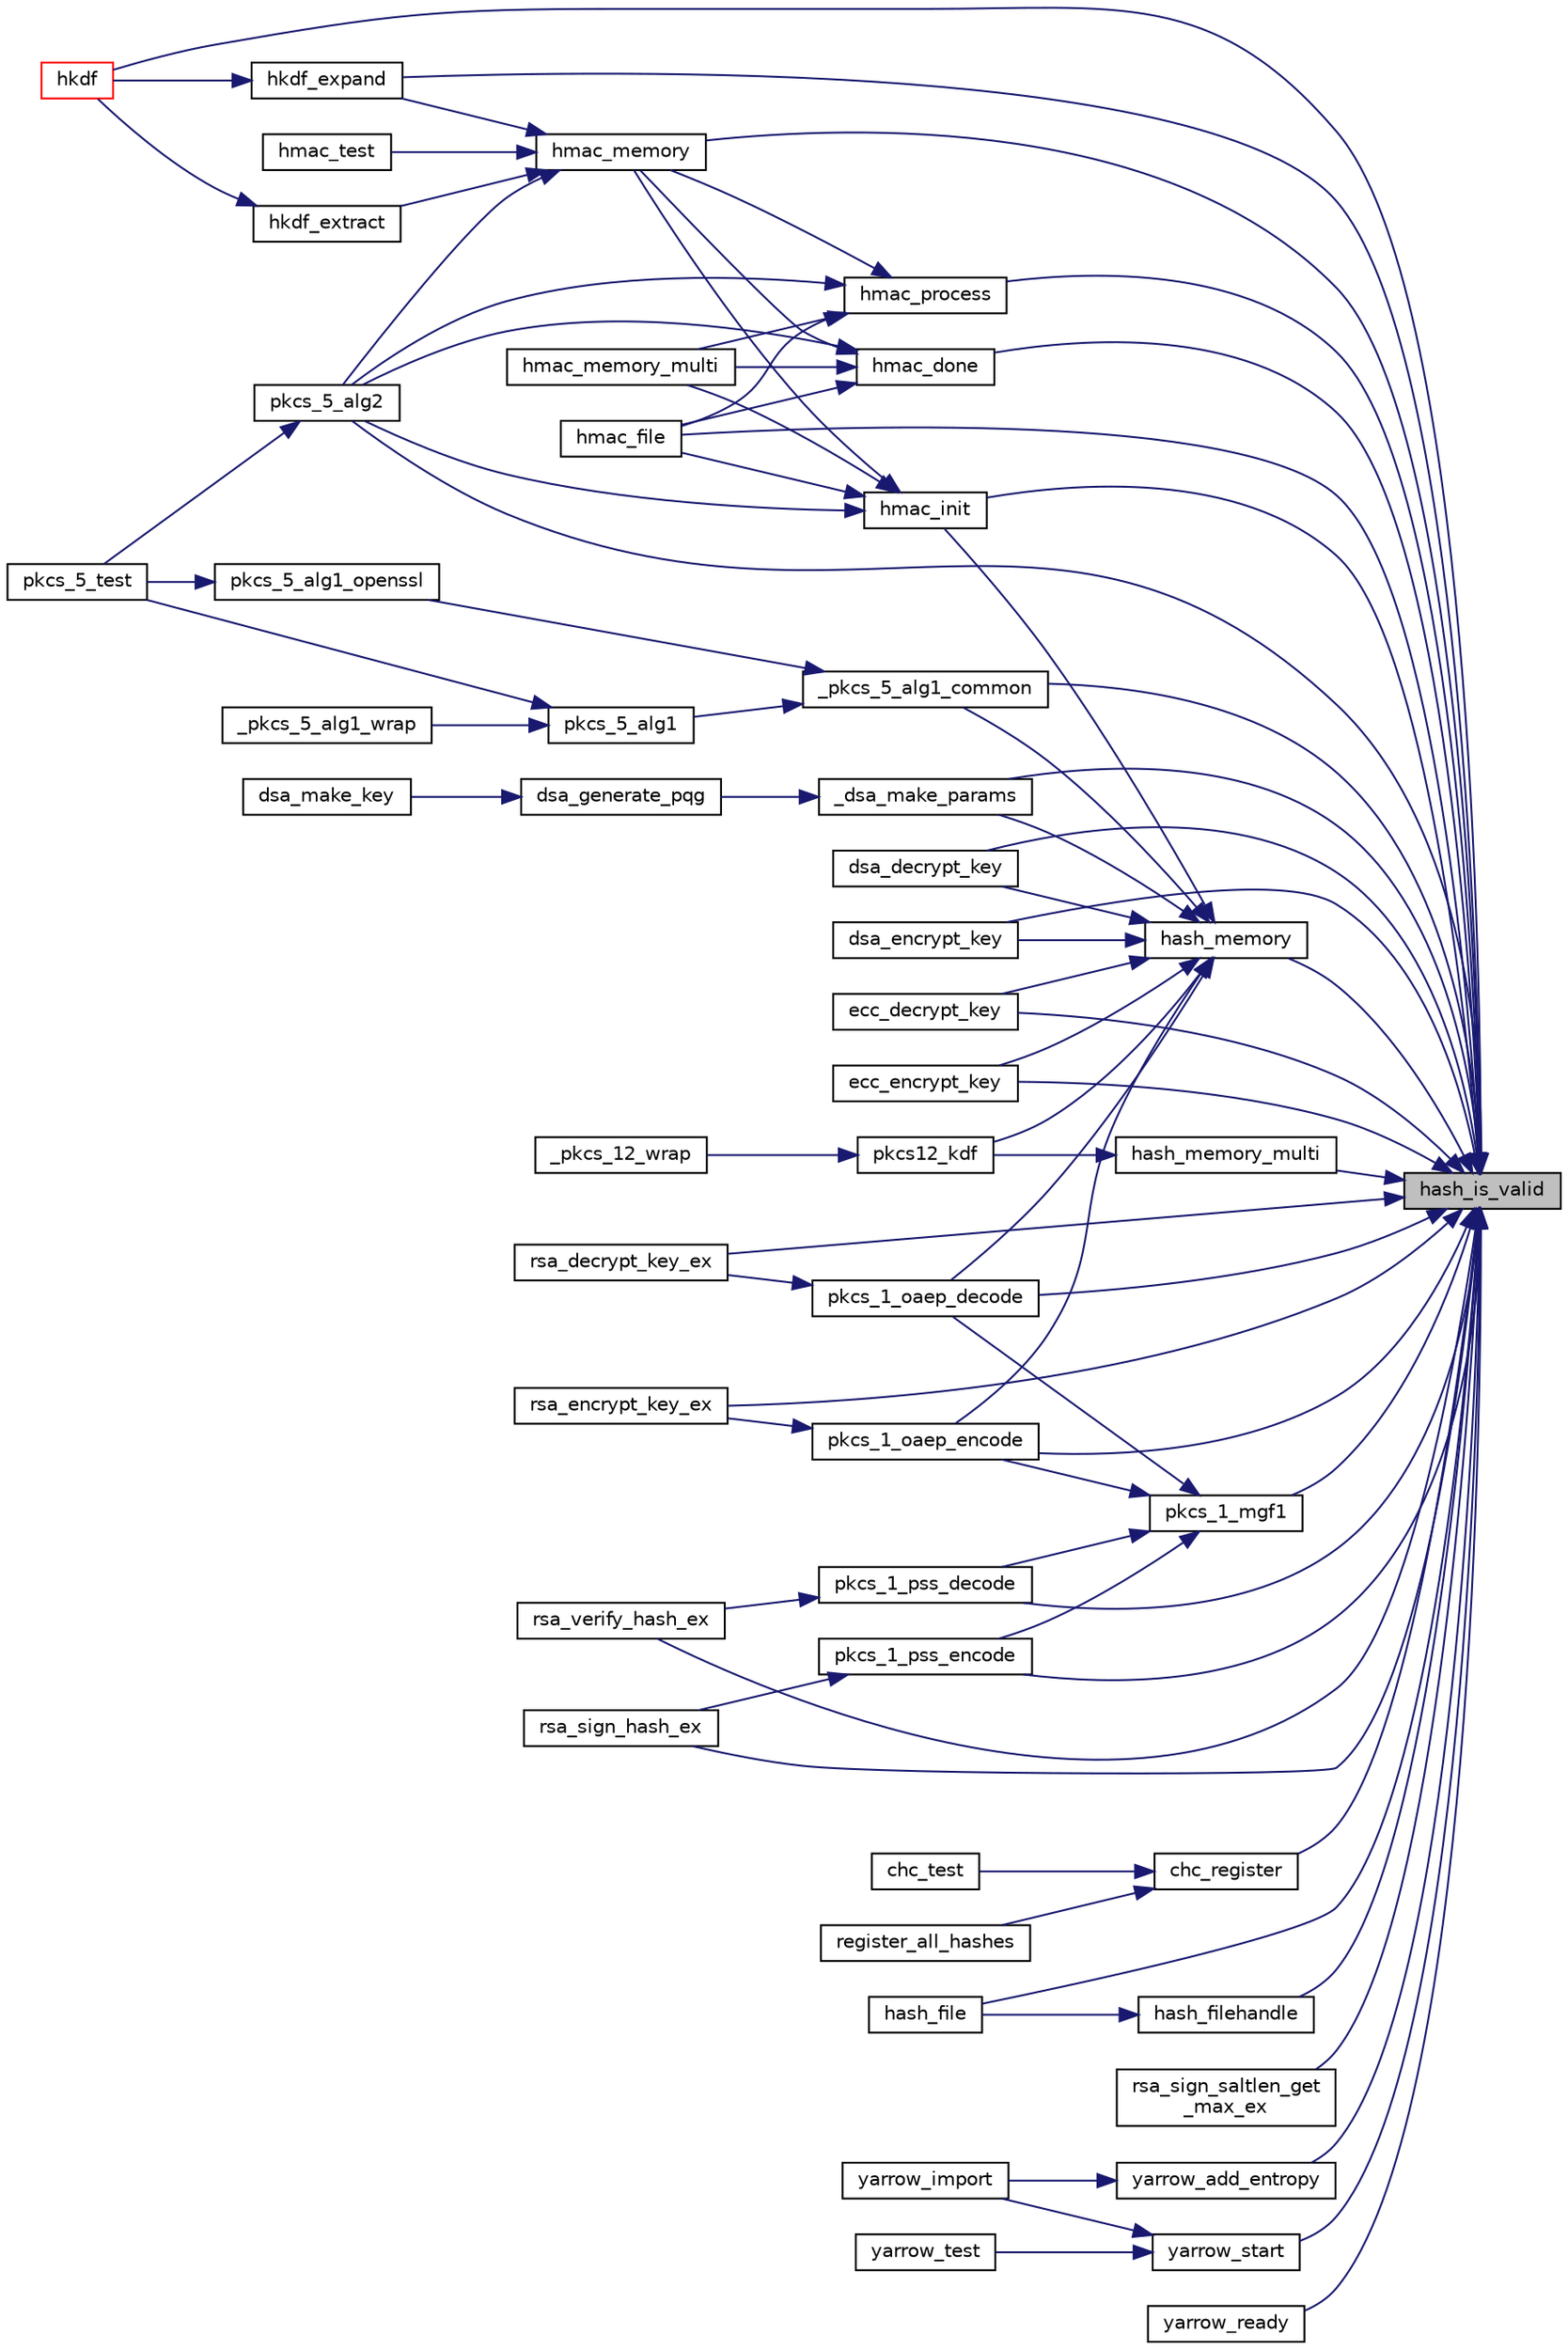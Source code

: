 digraph "hash_is_valid"
{
 // LATEX_PDF_SIZE
  edge [fontname="Helvetica",fontsize="10",labelfontname="Helvetica",labelfontsize="10"];
  node [fontname="Helvetica",fontsize="10",shape=record];
  rankdir="RL";
  Node44 [label="hash_is_valid",height=0.2,width=0.4,color="black", fillcolor="grey75", style="filled", fontcolor="black",tooltip=" "];
  Node44 -> Node45 [dir="back",color="midnightblue",fontsize="10",style="solid"];
  Node45 [label="_dsa_make_params",height=0.2,width=0.4,color="black", fillcolor="white", style="filled",URL="$dsa__generate__pqg_8c.html#ad38793673d78a4d45177d5b839e1e16b",tooltip="Create DSA parameters (INTERNAL ONLY, not part of public API)"];
  Node45 -> Node46 [dir="back",color="midnightblue",fontsize="10",style="solid"];
  Node46 [label="dsa_generate_pqg",height=0.2,width=0.4,color="black", fillcolor="white", style="filled",URL="$dsa__generate__pqg_8c.html#aa25c2f74420daea058431d3ad4b2340d",tooltip="Generate DSA parameters p, q & g."];
  Node46 -> Node47 [dir="back",color="midnightblue",fontsize="10",style="solid"];
  Node47 [label="dsa_make_key",height=0.2,width=0.4,color="black", fillcolor="white", style="filled",URL="$dsa__make__key_8c.html#a9b48ea999f1e23e839ae5b62aab985c6",tooltip="Old-style creation of a DSA key."];
  Node44 -> Node48 [dir="back",color="midnightblue",fontsize="10",style="solid"];
  Node48 [label="_pkcs_5_alg1_common",height=0.2,width=0.4,color="black", fillcolor="white", style="filled",URL="$pkcs__5__1_8c.html#aa4612634ecf7147a57dfe724150e059a",tooltip="Execute PKCS #5 v1 in strict or OpenSSL EVP_BytesToKey()-compat mode."];
  Node48 -> Node49 [dir="back",color="midnightblue",fontsize="10",style="solid"];
  Node49 [label="pkcs_5_alg1",height=0.2,width=0.4,color="black", fillcolor="white", style="filled",URL="$pkcs__5__1_8c.html#ad4834c485adb4fc776af355582a96cb6",tooltip="Execute PKCS #5 v1 - Strict mode (no OpenSSL-compatible extension)"];
  Node49 -> Node50 [dir="back",color="midnightblue",fontsize="10",style="solid"];
  Node50 [label="_pkcs_5_alg1_wrap",height=0.2,width=0.4,color="black", fillcolor="white", style="filled",URL="$pbes1_8c.html#a24bb0a681a92f4c5c6b0b10b55bd825e",tooltip=" "];
  Node49 -> Node51 [dir="back",color="midnightblue",fontsize="10",style="solid"];
  Node51 [label="pkcs_5_test",height=0.2,width=0.4,color="black", fillcolor="white", style="filled",URL="$pkcs__5__test_8c.html#a1a78c0bca3595115dd9272c2026b607e",tooltip="PKCS #5 self-test."];
  Node48 -> Node52 [dir="back",color="midnightblue",fontsize="10",style="solid"];
  Node52 [label="pkcs_5_alg1_openssl",height=0.2,width=0.4,color="black", fillcolor="white", style="filled",URL="$pkcs__5__1_8c.html#ac6e1537b6861bbd16dff1469982277f1",tooltip="Execute PKCS #5 v1 - OpenSSL-extension-compatible mode."];
  Node52 -> Node51 [dir="back",color="midnightblue",fontsize="10",style="solid"];
  Node44 -> Node53 [dir="back",color="midnightblue",fontsize="10",style="solid"];
  Node53 [label="chc_register",height=0.2,width=0.4,color="black", fillcolor="white", style="filled",URL="$chc_8c.html#a3f5fb5f884cb2e504af6b4d56db93f85",tooltip="Initialize the CHC state with a given cipher."];
  Node53 -> Node54 [dir="back",color="midnightblue",fontsize="10",style="solid"];
  Node54 [label="chc_test",height=0.2,width=0.4,color="black", fillcolor="white", style="filled",URL="$chc_8c.html#a1467e832993ba079f27160687745fdcd",tooltip="Self-test the hash."];
  Node53 -> Node55 [dir="back",color="midnightblue",fontsize="10",style="solid"];
  Node55 [label="register_all_hashes",height=0.2,width=0.4,color="black", fillcolor="white", style="filled",URL="$crypt__register__all__hashes_8c.html#a646235ec81bef5215708a56a23e43874",tooltip=" "];
  Node44 -> Node56 [dir="back",color="midnightblue",fontsize="10",style="solid"];
  Node56 [label="dsa_decrypt_key",height=0.2,width=0.4,color="black", fillcolor="white", style="filled",URL="$dsa__decrypt__key_8c.html#a6f80d854fbdd56020ea641c4e4e47a4c",tooltip="Decrypt an DSA encrypted key."];
  Node44 -> Node57 [dir="back",color="midnightblue",fontsize="10",style="solid"];
  Node57 [label="dsa_encrypt_key",height=0.2,width=0.4,color="black", fillcolor="white", style="filled",URL="$dsa__encrypt__key_8c.html#ab65138d407e0660f6f2f7cb7e7dcb24b",tooltip="Encrypt a symmetric key with DSA."];
  Node44 -> Node58 [dir="back",color="midnightblue",fontsize="10",style="solid"];
  Node58 [label="ecc_decrypt_key",height=0.2,width=0.4,color="black", fillcolor="white", style="filled",URL="$ecc__decrypt__key_8c.html#adfbc21632ec24dad838fa0700154a57d",tooltip="Decrypt an ECC encrypted key."];
  Node44 -> Node59 [dir="back",color="midnightblue",fontsize="10",style="solid"];
  Node59 [label="ecc_encrypt_key",height=0.2,width=0.4,color="black", fillcolor="white", style="filled",URL="$ecc__encrypt__key_8c.html#a16164f1e295b1c88e6b81a9ece26cd70",tooltip="Encrypt a symmetric key with ECC."];
  Node44 -> Node60 [dir="back",color="midnightblue",fontsize="10",style="solid"];
  Node60 [label="hash_file",height=0.2,width=0.4,color="black", fillcolor="white", style="filled",URL="$tomcrypt__hash_8h.html#a6107c14266137a8f7834e4318d8d5002",tooltip=" "];
  Node44 -> Node61 [dir="back",color="midnightblue",fontsize="10",style="solid"];
  Node61 [label="hash_filehandle",height=0.2,width=0.4,color="black", fillcolor="white", style="filled",URL="$tomcrypt__hash_8h.html#a55d0344508460fbde2c17fe9ef2aa838",tooltip="Hash data from an open file handle."];
  Node61 -> Node60 [dir="back",color="midnightblue",fontsize="10",style="solid"];
  Node44 -> Node62 [dir="back",color="midnightblue",fontsize="10",style="solid"];
  Node62 [label="hash_memory",height=0.2,width=0.4,color="black", fillcolor="white", style="filled",URL="$tomcrypt__hash_8h.html#a8672bf28488595ef1519a6754498869c",tooltip="Hash a block of memory and store the digest."];
  Node62 -> Node63 [dir="back",color="midnightblue",fontsize="10",style="solid"];
  Node63 [label="hmac_init",height=0.2,width=0.4,color="black", fillcolor="white", style="filled",URL="$hmac__init_8c.html#a84fb451315a01f33d356ddd1ade0dca9",tooltip="Initialize an HMAC context."];
  Node63 -> Node64 [dir="back",color="midnightblue",fontsize="10",style="solid"];
  Node64 [label="hmac_file",height=0.2,width=0.4,color="black", fillcolor="white", style="filled",URL="$hmac__file_8c.html#a61c2b2aeca9a287224c20e7fceff11cd",tooltip="HMAC a file."];
  Node63 -> Node65 [dir="back",color="midnightblue",fontsize="10",style="solid"];
  Node65 [label="hmac_memory",height=0.2,width=0.4,color="black", fillcolor="white", style="filled",URL="$hmac__memory_8c.html#a6bf2dff4537e6332dec46266a9db7580",tooltip="HMAC a block of memory to produce the authentication tag."];
  Node65 -> Node66 [dir="back",color="midnightblue",fontsize="10",style="solid"];
  Node66 [label="hmac_test",height=0.2,width=0.4,color="black", fillcolor="white", style="filled",URL="$hmac__test_8c.html#af43c4e10ec1984cf428cf69cd3184e53",tooltip="HMAC self-test."];
  Node65 -> Node67 [dir="back",color="midnightblue",fontsize="10",style="solid"];
  Node67 [label="hkdf_extract",height=0.2,width=0.4,color="black", fillcolor="white", style="filled",URL="$hkdf_8c.html#a6af77e2823d3b6e691098963b07ea26a",tooltip=" "];
  Node67 -> Node68 [dir="back",color="midnightblue",fontsize="10",style="solid"];
  Node68 [label="hkdf",height=0.2,width=0.4,color="red", fillcolor="white", style="filled",URL="$hkdf_8c.html#ac79c8ae04bc15c69e9704277e38d22be",tooltip=" "];
  Node65 -> Node70 [dir="back",color="midnightblue",fontsize="10",style="solid"];
  Node70 [label="hkdf_expand",height=0.2,width=0.4,color="black", fillcolor="white", style="filled",URL="$hkdf_8c.html#a1fa3c2a1e44fc629a059ae5c61cc0197",tooltip=" "];
  Node70 -> Node68 [dir="back",color="midnightblue",fontsize="10",style="solid"];
  Node65 -> Node71 [dir="back",color="midnightblue",fontsize="10",style="solid"];
  Node71 [label="pkcs_5_alg2",height=0.2,width=0.4,color="black", fillcolor="white", style="filled",URL="$pkcs__5__2_8c.html#a738b05376774b9a5b311a59ec73966f0",tooltip="Execute PKCS #5 v2."];
  Node71 -> Node51 [dir="back",color="midnightblue",fontsize="10",style="solid"];
  Node63 -> Node72 [dir="back",color="midnightblue",fontsize="10",style="solid"];
  Node72 [label="hmac_memory_multi",height=0.2,width=0.4,color="black", fillcolor="white", style="filled",URL="$hmac__memory__multi_8c.html#a42b0c424c7e01653550dc7d9ac3bb4b9",tooltip="HMAC multiple blocks of memory to produce the authentication tag."];
  Node63 -> Node71 [dir="back",color="midnightblue",fontsize="10",style="solid"];
  Node62 -> Node73 [dir="back",color="midnightblue",fontsize="10",style="solid"];
  Node73 [label="pkcs12_kdf",height=0.2,width=0.4,color="black", fillcolor="white", style="filled",URL="$pkcs12__kdf_8c.html#a362c9fba9251fa6d35445f4ccae24fe8",tooltip=" "];
  Node73 -> Node74 [dir="back",color="midnightblue",fontsize="10",style="solid"];
  Node74 [label="_pkcs_12_wrap",height=0.2,width=0.4,color="black", fillcolor="white", style="filled",URL="$pbes1_8c.html#a5ef636c0a0791cbb9e9f179bbf82f157",tooltip=" "];
  Node62 -> Node48 [dir="back",color="midnightblue",fontsize="10",style="solid"];
  Node62 -> Node56 [dir="back",color="midnightblue",fontsize="10",style="solid"];
  Node62 -> Node57 [dir="back",color="midnightblue",fontsize="10",style="solid"];
  Node62 -> Node45 [dir="back",color="midnightblue",fontsize="10",style="solid"];
  Node62 -> Node58 [dir="back",color="midnightblue",fontsize="10",style="solid"];
  Node62 -> Node59 [dir="back",color="midnightblue",fontsize="10",style="solid"];
  Node62 -> Node75 [dir="back",color="midnightblue",fontsize="10",style="solid"];
  Node75 [label="pkcs_1_oaep_decode",height=0.2,width=0.4,color="black", fillcolor="white", style="filled",URL="$pkcs__1__oaep__decode_8c.html#ab51588072c388a0deb0e0a2086b226f7",tooltip="PKCS #1 v2.00 OAEP decode."];
  Node75 -> Node76 [dir="back",color="midnightblue",fontsize="10",style="solid"];
  Node76 [label="rsa_decrypt_key_ex",height=0.2,width=0.4,color="black", fillcolor="white", style="filled",URL="$rsa__decrypt__key_8c.html#a9d043dc2d91a5ca83f64a4210b03f5d1",tooltip="PKCS #1 decrypt then v1.5 or OAEP depad."];
  Node62 -> Node77 [dir="back",color="midnightblue",fontsize="10",style="solid"];
  Node77 [label="pkcs_1_oaep_encode",height=0.2,width=0.4,color="black", fillcolor="white", style="filled",URL="$pkcs__1__oaep__encode_8c.html#a503852f9d2f39632d8a09117c19afe8b",tooltip="PKCS #1 v2.00 OAEP encode."];
  Node77 -> Node78 [dir="back",color="midnightblue",fontsize="10",style="solid"];
  Node78 [label="rsa_encrypt_key_ex",height=0.2,width=0.4,color="black", fillcolor="white", style="filled",URL="$rsa__encrypt__key_8c.html#af3112ec74c217e4bbd5e9609bc83393f",tooltip="(PKCS #1 v2.0) OAEP pad then encrypt"];
  Node44 -> Node79 [dir="back",color="midnightblue",fontsize="10",style="solid"];
  Node79 [label="hash_memory_multi",height=0.2,width=0.4,color="black", fillcolor="white", style="filled",URL="$tomcrypt__hash_8h.html#a85566393d0f13710bafc9501361eff06",tooltip="Hash multiple (non-adjacent) blocks of memory at once."];
  Node79 -> Node73 [dir="back",color="midnightblue",fontsize="10",style="solid"];
  Node44 -> Node68 [dir="back",color="midnightblue",fontsize="10",style="solid"];
  Node44 -> Node70 [dir="back",color="midnightblue",fontsize="10",style="solid"];
  Node44 -> Node80 [dir="back",color="midnightblue",fontsize="10",style="solid"];
  Node80 [label="hmac_done",height=0.2,width=0.4,color="black", fillcolor="white", style="filled",URL="$hmac__done_8c.html#a25eaf3db04e6464adbba95d1153885d3",tooltip="Terminate an HMAC session."];
  Node80 -> Node64 [dir="back",color="midnightblue",fontsize="10",style="solid"];
  Node80 -> Node65 [dir="back",color="midnightblue",fontsize="10",style="solid"];
  Node80 -> Node72 [dir="back",color="midnightblue",fontsize="10",style="solid"];
  Node80 -> Node71 [dir="back",color="midnightblue",fontsize="10",style="solid"];
  Node44 -> Node64 [dir="back",color="midnightblue",fontsize="10",style="solid"];
  Node44 -> Node63 [dir="back",color="midnightblue",fontsize="10",style="solid"];
  Node44 -> Node65 [dir="back",color="midnightblue",fontsize="10",style="solid"];
  Node44 -> Node81 [dir="back",color="midnightblue",fontsize="10",style="solid"];
  Node81 [label="hmac_process",height=0.2,width=0.4,color="black", fillcolor="white", style="filled",URL="$hmac__process_8c.html#a7d3c1ba3f3238833e4d53be233794907",tooltip="Process data through HMAC."];
  Node81 -> Node64 [dir="back",color="midnightblue",fontsize="10",style="solid"];
  Node81 -> Node65 [dir="back",color="midnightblue",fontsize="10",style="solid"];
  Node81 -> Node72 [dir="back",color="midnightblue",fontsize="10",style="solid"];
  Node81 -> Node71 [dir="back",color="midnightblue",fontsize="10",style="solid"];
  Node44 -> Node82 [dir="back",color="midnightblue",fontsize="10",style="solid"];
  Node82 [label="pkcs_1_mgf1",height=0.2,width=0.4,color="black", fillcolor="white", style="filled",URL="$pkcs__1__mgf1_8c.html#a5b7fcf55a6c826c06e0e99f59ef2c6f8",tooltip="Perform PKCS #1 MGF1 (internal)"];
  Node82 -> Node75 [dir="back",color="midnightblue",fontsize="10",style="solid"];
  Node82 -> Node77 [dir="back",color="midnightblue",fontsize="10",style="solid"];
  Node82 -> Node83 [dir="back",color="midnightblue",fontsize="10",style="solid"];
  Node83 [label="pkcs_1_pss_decode",height=0.2,width=0.4,color="black", fillcolor="white", style="filled",URL="$pkcs__1__pss__decode_8c.html#a6aeacecd6b979acc2da875337f08eacc",tooltip="PKCS #1 v2.00 PSS decode."];
  Node83 -> Node84 [dir="back",color="midnightblue",fontsize="10",style="solid"];
  Node84 [label="rsa_verify_hash_ex",height=0.2,width=0.4,color="black", fillcolor="white", style="filled",URL="$rsa__verify__hash_8c.html#af3e9ec6fff93de785cd2528f5b295ca2",tooltip="PKCS #1 de-sign then v1.5 or PSS depad."];
  Node82 -> Node85 [dir="back",color="midnightblue",fontsize="10",style="solid"];
  Node85 [label="pkcs_1_pss_encode",height=0.2,width=0.4,color="black", fillcolor="white", style="filled",URL="$pkcs__1__pss__encode_8c.html#abdc082e173b453ec37edabbc8f69aa39",tooltip="PKCS #1 v2.00 Signature Encoding."];
  Node85 -> Node86 [dir="back",color="midnightblue",fontsize="10",style="solid"];
  Node86 [label="rsa_sign_hash_ex",height=0.2,width=0.4,color="black", fillcolor="white", style="filled",URL="$rsa__sign__hash_8c.html#a7a07f13dda380b3a3545a07047195ecd",tooltip="PKCS #1 pad then sign."];
  Node44 -> Node75 [dir="back",color="midnightblue",fontsize="10",style="solid"];
  Node44 -> Node77 [dir="back",color="midnightblue",fontsize="10",style="solid"];
  Node44 -> Node83 [dir="back",color="midnightblue",fontsize="10",style="solid"];
  Node44 -> Node85 [dir="back",color="midnightblue",fontsize="10",style="solid"];
  Node44 -> Node71 [dir="back",color="midnightblue",fontsize="10",style="solid"];
  Node44 -> Node76 [dir="back",color="midnightblue",fontsize="10",style="solid"];
  Node44 -> Node78 [dir="back",color="midnightblue",fontsize="10",style="solid"];
  Node44 -> Node86 [dir="back",color="midnightblue",fontsize="10",style="solid"];
  Node44 -> Node87 [dir="back",color="midnightblue",fontsize="10",style="solid"];
  Node87 [label="rsa_sign_saltlen_get\l_max_ex",height=0.2,width=0.4,color="black", fillcolor="white", style="filled",URL="$rsa__sign__saltlen__get_8c.html#a9bb25e838b15eaede46aafee5d69dbed",tooltip="Retrieve the maximum possible size of the salt when creating a PKCS#1 PSS signature."];
  Node44 -> Node84 [dir="back",color="midnightblue",fontsize="10",style="solid"];
  Node44 -> Node88 [dir="back",color="midnightblue",fontsize="10",style="solid"];
  Node88 [label="yarrow_add_entropy",height=0.2,width=0.4,color="black", fillcolor="white", style="filled",URL="$yarrow_8c.html#ab1c10797c7a8d170476c2b36fdf686e7",tooltip="Add entropy to the PRNG state."];
  Node88 -> Node89 [dir="back",color="midnightblue",fontsize="10",style="solid"];
  Node89 [label="yarrow_import",height=0.2,width=0.4,color="black", fillcolor="white", style="filled",URL="$yarrow_8c.html#aa4abeeec501ff7cc5d002bf2ea495865",tooltip="Import a PRNG state."];
  Node44 -> Node90 [dir="back",color="midnightblue",fontsize="10",style="solid"];
  Node90 [label="yarrow_ready",height=0.2,width=0.4,color="black", fillcolor="white", style="filled",URL="$yarrow_8c.html#a3be1b7af5fa03c4f9385bfaa97fb6402",tooltip="Make the PRNG ready to read from."];
  Node44 -> Node91 [dir="back",color="midnightblue",fontsize="10",style="solid"];
  Node91 [label="yarrow_start",height=0.2,width=0.4,color="black", fillcolor="white", style="filled",URL="$yarrow_8c.html#a4be37aa6e50e66e51a3f0fa0c9fa5ac8",tooltip="Start the PRNG."];
  Node91 -> Node89 [dir="back",color="midnightblue",fontsize="10",style="solid"];
  Node91 -> Node92 [dir="back",color="midnightblue",fontsize="10",style="solid"];
  Node92 [label="yarrow_test",height=0.2,width=0.4,color="black", fillcolor="white", style="filled",URL="$yarrow_8c.html#a015eaaca3b133390535d3be2fced5cc1",tooltip="PRNG self-test."];
}
